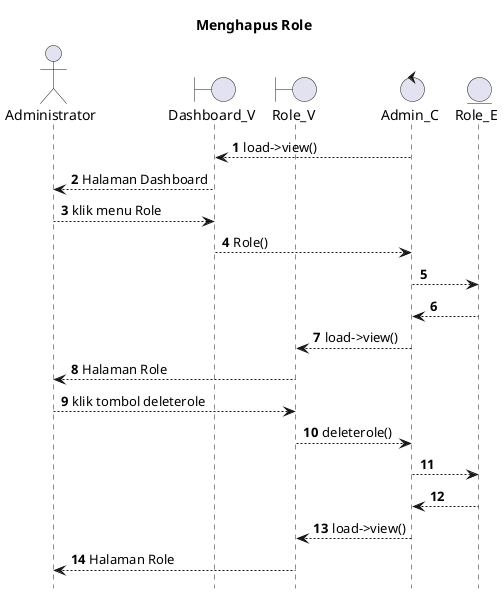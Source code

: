 @startuml

autonumber
hide footbox
title Menghapus Role

Actor Administrator
boundary Dashboard_V
boundary Role_V
control Admin_C
Entity Role_E

Admin_C --> Dashboard_V: load->view()
Dashboard_V --> Administrator: Halaman Dashboard
Administrator --> Dashboard_V: klik menu Role
Dashboard_V --> Admin_C: Role()
Admin_C --> Role_E:
    
    Role_E --> Admin_C:
    Admin_C --> Role_V: load->view()
    Role_V --> Administrator: Halaman Role

Administrator --> Role_V: klik tombol deleterole
Role_V --> Admin_C: deleterole()
Admin_C --> Role_E:
  
    Role_E --> Admin_C:
    Admin_C --> Role_V: load->view()
    Role_V --> Administrator: Halaman Role

@enduml